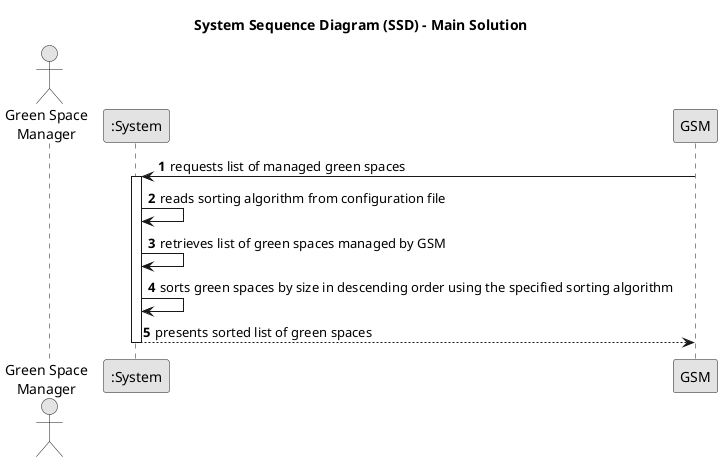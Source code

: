 @startuml
skinparam monochrome true
skinparam packageStyle rectangle
skinparam shadowing false

title System Sequence Diagram (SSD) - Main Solution

autonumber
actor "Green Space\nManager" as Manager
participant ":System" as System

 GSM -> System : requests list of managed green spaces
    activate System

        System -> System : reads sorting algorithm from configuration file

        System -> System : retrieves list of green spaces managed by GSM

        System -> System : sorts green spaces by size in descending order using the specified sorting algorithm

        System --> GSM : presents sorted list of green spaces
    deactivate System
    @enduml